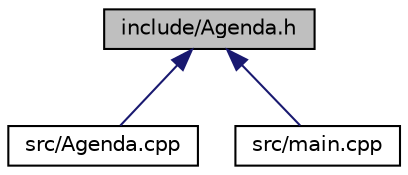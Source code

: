 digraph "include/Agenda.h"
{
  edge [fontname="Helvetica",fontsize="10",labelfontname="Helvetica",labelfontsize="10"];
  node [fontname="Helvetica",fontsize="10",shape=record];
  Node1 [label="include/Agenda.h",height=0.2,width=0.4,color="black", fillcolor="grey75", style="filled", fontcolor="black"];
  Node1 -> Node2 [dir="back",color="midnightblue",fontsize="10",style="solid"];
  Node2 [label="src/Agenda.cpp",height=0.2,width=0.4,color="black", fillcolor="white", style="filled",URL="$Agenda_8cpp.html",tooltip="Classe que representa uma Agenda. "];
  Node1 -> Node3 [dir="back",color="midnightblue",fontsize="10",style="solid"];
  Node3 [label="src/main.cpp",height=0.2,width=0.4,color="black", fillcolor="white", style="filled",URL="$main_8cpp.html"];
}
